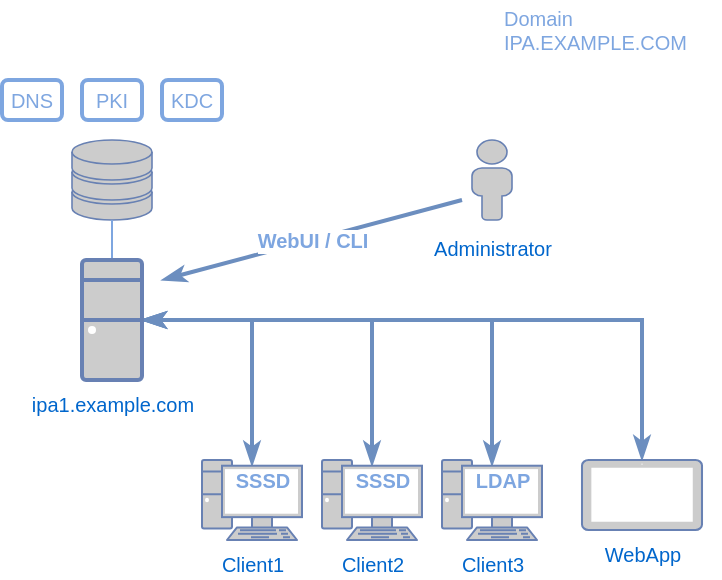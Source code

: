 <mxfile version="13.1.0" type="device"><diagram id="ZGl1bM8cYH80KgawJj45" name="Page-1"><mxGraphModel dx="981" dy="618" grid="1" gridSize="10" guides="1" tooltips="1" connect="1" arrows="1" fold="1" page="1" pageScale="1" pageWidth="827" pageHeight="1169" math="0" shadow="0"><root><mxCell id="0"/><mxCell id="1" parent="0"/><mxCell id="QuQlRQuAwlMWo2ex_7U1-9" style="edgeStyle=orthogonalEdgeStyle;rounded=0;orthogonalLoop=1;jettySize=auto;html=1;entryX=0.5;entryY=0.07;entryDx=0;entryDy=0;entryPerimeter=0;fillColor=#dae8fc;strokeColor=#6c8ebf;strokeWidth=2;startArrow=classicThin;startFill=1;endArrow=classicThin;endFill=1;" edge="1" parent="1" source="QuQlRQuAwlMWo2ex_7U1-1" target="QuQlRQuAwlMWo2ex_7U1-5"><mxGeometry relative="1" as="geometry"><mxPoint x="295" y="440" as="targetPoint"/></mxGeometry></mxCell><mxCell id="QuQlRQuAwlMWo2ex_7U1-10" style="edgeStyle=orthogonalEdgeStyle;rounded=0;orthogonalLoop=1;jettySize=auto;html=1;entryX=0.5;entryY=0.07;entryDx=0;entryDy=0;entryPerimeter=0;fillColor=#dae8fc;strokeColor=#6c8ebf;strokeWidth=2;startArrow=classicThin;startFill=1;endArrow=classicThin;endFill=1;" edge="1" parent="1" source="QuQlRQuAwlMWo2ex_7U1-1" target="QuQlRQuAwlMWo2ex_7U1-6"><mxGeometry relative="1" as="geometry"/></mxCell><mxCell id="QuQlRQuAwlMWo2ex_7U1-11" style="edgeStyle=orthogonalEdgeStyle;rounded=0;orthogonalLoop=1;jettySize=auto;html=1;entryX=0.5;entryY=0.07;entryDx=0;entryDy=0;entryPerimeter=0;fillColor=#dae8fc;strokeColor=#6c8ebf;strokeWidth=2;startArrow=classicThin;startFill=1;endArrow=classicThin;endFill=1;" edge="1" parent="1" source="QuQlRQuAwlMWo2ex_7U1-1" target="QuQlRQuAwlMWo2ex_7U1-3"><mxGeometry relative="1" as="geometry"/></mxCell><mxCell id="QuQlRQuAwlMWo2ex_7U1-3" value="Client1" style="fontColor=#0066CC;verticalAlign=top;verticalLabelPosition=bottom;labelPosition=center;align=center;html=1;outlineConnect=0;fillColor=#CCCCCC;strokeColor=#6881B3;gradientColor=none;gradientDirection=north;strokeWidth=2;shape=mxgraph.networks.pc;fontSize=10;" vertex="1" parent="1"><mxGeometry x="210" y="430" width="50" height="40" as="geometry"/></mxCell><mxCell id="QuQlRQuAwlMWo2ex_7U1-4" value="" style="fontColor=#0066CC;verticalAlign=top;verticalLabelPosition=bottom;labelPosition=center;align=center;html=1;outlineConnect=0;fillColor=#CCCCCC;strokeColor=#6881B3;gradientColor=none;gradientDirection=north;strokeWidth=2;shape=mxgraph.networks.storage;" vertex="1" parent="1"><mxGeometry x="145" y="270" width="40" height="40" as="geometry"/></mxCell><mxCell id="QuQlRQuAwlMWo2ex_7U1-5" value="Client2" style="fontColor=#0066CC;verticalAlign=top;verticalLabelPosition=bottom;labelPosition=center;align=center;html=1;outlineConnect=0;fillColor=#CCCCCC;strokeColor=#6881B3;gradientColor=none;gradientDirection=north;strokeWidth=2;shape=mxgraph.networks.pc;fontSize=10;" vertex="1" parent="1"><mxGeometry x="270" y="430" width="50" height="40" as="geometry"/></mxCell><mxCell id="QuQlRQuAwlMWo2ex_7U1-6" value="Client3" style="fontColor=#0066CC;verticalAlign=top;verticalLabelPosition=bottom;labelPosition=center;align=center;html=1;outlineConnect=0;fillColor=#CCCCCC;strokeColor=#6881B3;gradientColor=none;gradientDirection=north;strokeWidth=2;shape=mxgraph.networks.pc;fontSize=10;" vertex="1" parent="1"><mxGeometry x="330" y="430" width="50" height="40" as="geometry"/></mxCell><mxCell id="QuQlRQuAwlMWo2ex_7U1-26" style="edgeStyle=orthogonalEdgeStyle;rounded=0;orthogonalLoop=1;jettySize=auto;html=1;exitX=0.5;exitY=0;exitDx=0;exitDy=0;exitPerimeter=0;startArrow=none;startFill=0;endArrow=none;endFill=0;strokeWidth=1;fontSize=10;fontColor=#7EA6E0;strokeColor=#7EA6E0;" edge="1" parent="1" source="QuQlRQuAwlMWo2ex_7U1-1" target="QuQlRQuAwlMWo2ex_7U1-4"><mxGeometry relative="1" as="geometry"/></mxCell><mxCell id="QuQlRQuAwlMWo2ex_7U1-28" style="edgeStyle=orthogonalEdgeStyle;rounded=0;orthogonalLoop=1;jettySize=auto;html=1;entryX=0.5;entryY=0;entryDx=0;entryDy=0;entryPerimeter=0;startArrow=none;startFill=0;endArrow=classicThin;endFill=1;strokeColor=#6C8EBF;strokeWidth=2;fontSize=10;fontColor=#7EA6E0;" edge="1" parent="1" source="QuQlRQuAwlMWo2ex_7U1-1" target="QuQlRQuAwlMWo2ex_7U1-27"><mxGeometry relative="1" as="geometry"/></mxCell><mxCell id="QuQlRQuAwlMWo2ex_7U1-1" value="ipa1.example.com" style="fontColor=#0066CC;verticalAlign=top;verticalLabelPosition=bottom;labelPosition=center;align=center;html=1;outlineConnect=0;fillColor=#CCCCCC;strokeColor=#6881B3;gradientColor=none;gradientDirection=north;strokeWidth=2;shape=mxgraph.networks.desktop_pc;fontSize=10;" vertex="1" parent="1"><mxGeometry x="150" y="330" width="30" height="60" as="geometry"/></mxCell><mxCell id="QuQlRQuAwlMWo2ex_7U1-13" value="&lt;font style=&quot;font-size: 10px&quot;&gt;Administrator&lt;/font&gt;" style="fontColor=#0066CC;verticalAlign=top;verticalLabelPosition=bottom;labelPosition=center;align=center;html=1;outlineConnect=0;fillColor=#CCCCCC;strokeColor=#6881B3;gradientColor=none;gradientDirection=north;strokeWidth=2;shape=mxgraph.networks.user_male;" vertex="1" parent="1"><mxGeometry x="345" y="270" width="20" height="40" as="geometry"/></mxCell><mxCell id="QuQlRQuAwlMWo2ex_7U1-15" value="WebUI / CLI" style="endArrow=classicThin;html=1;fillColor=#dae8fc;strokeColor=#6c8ebf;strokeWidth=2;endFill=1;fontColor=#7EA6E0;fontStyle=1;fontSize=10;" edge="1" parent="1"><mxGeometry width="50" height="50" relative="1" as="geometry"><mxPoint x="340" y="300" as="sourcePoint"/><mxPoint x="190" y="340" as="targetPoint"/></mxGeometry></mxCell><mxCell id="QuQlRQuAwlMWo2ex_7U1-18" value="SSSD" style="text;html=1;align=center;verticalAlign=middle;resizable=0;points=[];autosize=1;fontSize=10;fontColor=#7EA6E0;fontStyle=1" vertex="1" parent="1"><mxGeometry x="220" y="430" width="40" height="20" as="geometry"/></mxCell><mxCell id="QuQlRQuAwlMWo2ex_7U1-19" value="SSSD" style="text;html=1;align=center;verticalAlign=middle;resizable=0;points=[];autosize=1;fontSize=10;fontColor=#7EA6E0;fontStyle=1" vertex="1" parent="1"><mxGeometry x="280" y="430" width="40" height="20" as="geometry"/></mxCell><mxCell id="QuQlRQuAwlMWo2ex_7U1-20" value="LDAP" style="text;html=1;align=center;verticalAlign=middle;resizable=0;points=[];autosize=1;fontSize=10;fontColor=#7EA6E0;fontStyle=1" vertex="1" parent="1"><mxGeometry x="340" y="430" width="40" height="20" as="geometry"/></mxCell><mxCell id="QuQlRQuAwlMWo2ex_7U1-22" value="DNS" style="rounded=1;whiteSpace=wrap;html=1;fontSize=10;fontColor=#7EA6E0;strokeColor=#7EA6E0;strokeWidth=2;" vertex="1" parent="1"><mxGeometry x="110" y="240" width="30" height="20" as="geometry"/></mxCell><mxCell id="QuQlRQuAwlMWo2ex_7U1-24" value="PKI" style="rounded=1;whiteSpace=wrap;html=1;fontSize=10;fontColor=#7EA6E0;strokeColor=#7EA6E0;strokeWidth=2;" vertex="1" parent="1"><mxGeometry x="150" y="240" width="30" height="20" as="geometry"/></mxCell><mxCell id="QuQlRQuAwlMWo2ex_7U1-25" value="KDC" style="rounded=1;whiteSpace=wrap;html=1;fontSize=10;fontColor=#7EA6E0;strokeColor=#7EA6E0;strokeWidth=2;" vertex="1" parent="1"><mxGeometry x="190" y="240" width="30" height="20" as="geometry"/></mxCell><mxCell id="QuQlRQuAwlMWo2ex_7U1-27" value="WebApp" style="fontColor=#0066CC;verticalAlign=top;verticalLabelPosition=bottom;labelPosition=center;align=center;html=1;outlineConnect=0;fillColor=#CCCCCC;strokeColor=#6881B3;gradientColor=none;gradientDirection=north;strokeWidth=2;shape=mxgraph.networks.tablet;rounded=1;fontSize=10;" vertex="1" parent="1"><mxGeometry x="400" y="430" width="60" height="35" as="geometry"/></mxCell><mxCell id="QuQlRQuAwlMWo2ex_7U1-31" value="Domain&lt;br&gt;IPA.EXAMPLE.COM" style="text;html=1;align=left;verticalAlign=middle;resizable=0;points=[];autosize=1;fontSize=10;fontColor=#7EA6E0;" vertex="1" parent="1"><mxGeometry x="359" y="200" width="110" height="30" as="geometry"/></mxCell></root></mxGraphModel></diagram></mxfile>